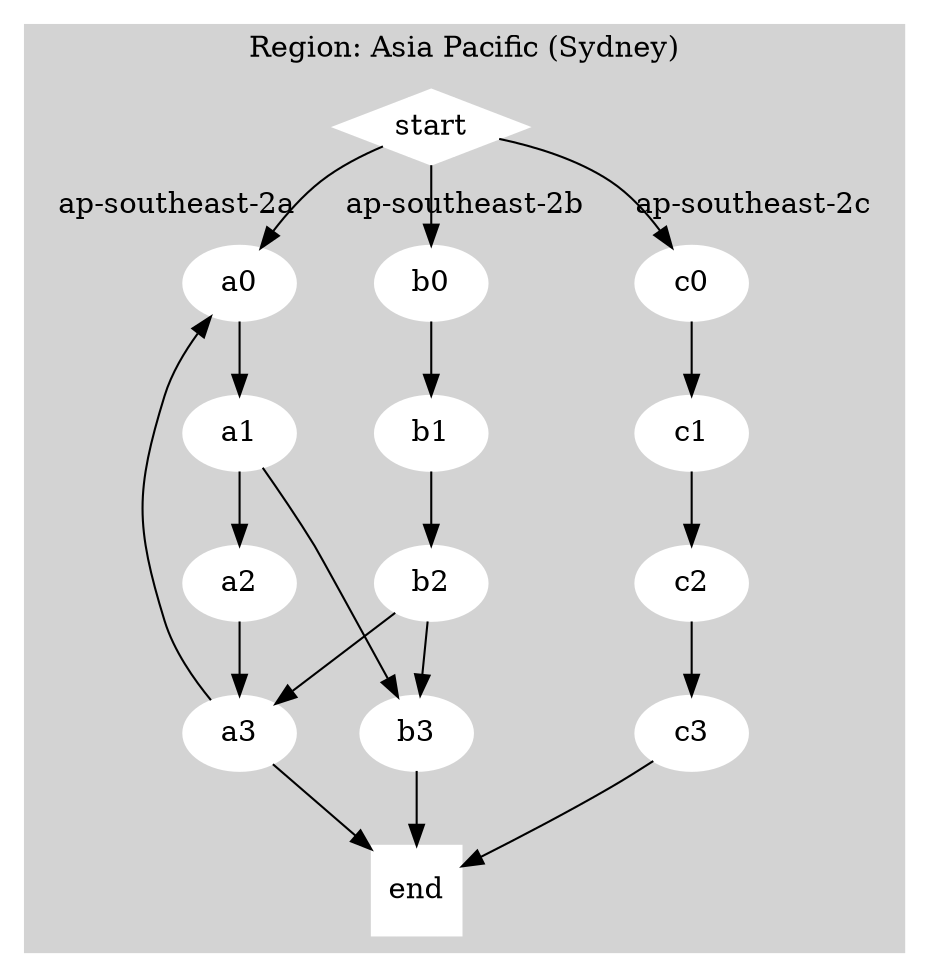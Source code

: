 digraph G {
  
    subgraph cluster_region {
        style=filled;
        color=lightgrey;
        node [style=filled,color=white];
        label = "Region: Asia Pacific (Sydney)";

        subgraph cluster_av_0 {
            style=filled;
            color=lightgrey;
            node [style=filled,color=white];
            a0 -> a1 -> a2 -> a3;
            label = "ap-southeast-2a";
        }
    
        subgraph cluster_av_1 {
            style=filled;
            color=lightgrey;
            node [style=filled,color=white];
            b0 -> b1 -> b2 -> b3;
            label = "ap-southeast-2b";
        }
        
        subgraph cluster_av_2 {
            style=filled;
            color=lightgrey;
            node [style=filled,color=white];
            c0 -> c1 -> c2 -> c3;
            label = "ap-southeast-2c";
        }
    
        start -> a0;
        start -> b0;
        start -> c0;
        a1 -> b3;
        b2 -> a3;
        a3 -> a0;
        a3 -> end;
        b3 -> end;
        c3 -> end;
        
        start [shape=Mdiamond];
        end [shape=Msquare];
    }
}
